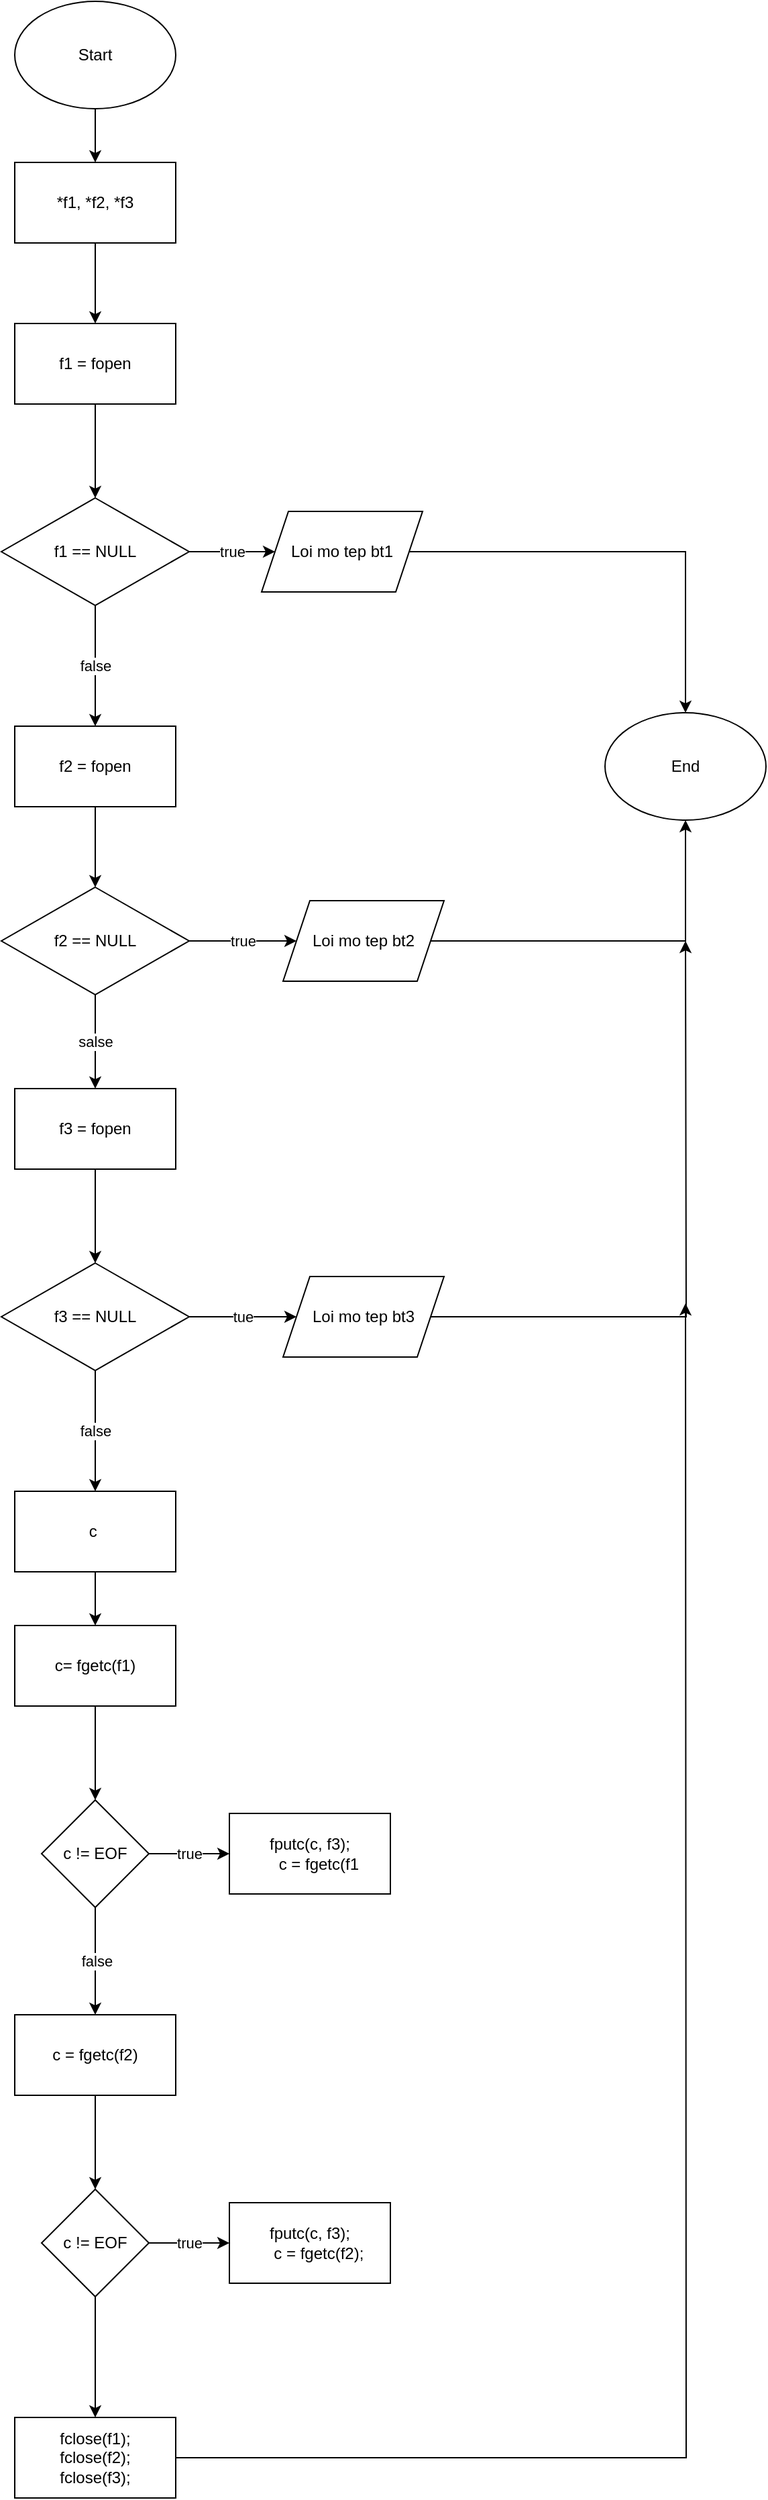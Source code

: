 <mxfile version="22.1.5" type="device">
  <diagram name="Trang-1" id="081wRvoncKyzu1a4hU9T">
    <mxGraphModel dx="1006" dy="559" grid="1" gridSize="10" guides="1" tooltips="1" connect="1" arrows="1" fold="1" page="1" pageScale="1" pageWidth="827" pageHeight="1169" math="0" shadow="0">
      <root>
        <mxCell id="0" />
        <mxCell id="1" parent="0" />
        <mxCell id="_wGVl-IyUzHS647cZABr-3" value="" style="edgeStyle=orthogonalEdgeStyle;rounded=0;orthogonalLoop=1;jettySize=auto;html=1;" edge="1" parent="1" source="_wGVl-IyUzHS647cZABr-1" target="_wGVl-IyUzHS647cZABr-2">
          <mxGeometry relative="1" as="geometry" />
        </mxCell>
        <mxCell id="_wGVl-IyUzHS647cZABr-1" value="Start" style="ellipse;whiteSpace=wrap;html=1;" vertex="1" parent="1">
          <mxGeometry x="230" y="20" width="120" height="80" as="geometry" />
        </mxCell>
        <mxCell id="_wGVl-IyUzHS647cZABr-5" value="" style="edgeStyle=orthogonalEdgeStyle;rounded=0;orthogonalLoop=1;jettySize=auto;html=1;" edge="1" parent="1" source="_wGVl-IyUzHS647cZABr-2" target="_wGVl-IyUzHS647cZABr-4">
          <mxGeometry relative="1" as="geometry" />
        </mxCell>
        <mxCell id="_wGVl-IyUzHS647cZABr-2" value="*f1, *f2, *f3" style="whiteSpace=wrap;html=1;" vertex="1" parent="1">
          <mxGeometry x="230" y="140" width="120" height="60" as="geometry" />
        </mxCell>
        <mxCell id="_wGVl-IyUzHS647cZABr-7" value="" style="edgeStyle=orthogonalEdgeStyle;rounded=0;orthogonalLoop=1;jettySize=auto;html=1;" edge="1" parent="1" source="_wGVl-IyUzHS647cZABr-4" target="_wGVl-IyUzHS647cZABr-6">
          <mxGeometry relative="1" as="geometry" />
        </mxCell>
        <mxCell id="_wGVl-IyUzHS647cZABr-4" value="f1 = fopen" style="whiteSpace=wrap;html=1;" vertex="1" parent="1">
          <mxGeometry x="230" y="260" width="120" height="60" as="geometry" />
        </mxCell>
        <mxCell id="_wGVl-IyUzHS647cZABr-9" value="true" style="edgeStyle=orthogonalEdgeStyle;rounded=0;orthogonalLoop=1;jettySize=auto;html=1;" edge="1" parent="1" source="_wGVl-IyUzHS647cZABr-6" target="_wGVl-IyUzHS647cZABr-8">
          <mxGeometry relative="1" as="geometry" />
        </mxCell>
        <mxCell id="_wGVl-IyUzHS647cZABr-13" value="false" style="edgeStyle=orthogonalEdgeStyle;rounded=0;orthogonalLoop=1;jettySize=auto;html=1;" edge="1" parent="1" source="_wGVl-IyUzHS647cZABr-6" target="_wGVl-IyUzHS647cZABr-12">
          <mxGeometry relative="1" as="geometry" />
        </mxCell>
        <mxCell id="_wGVl-IyUzHS647cZABr-6" value="f1 == NULL" style="rhombus;whiteSpace=wrap;html=1;" vertex="1" parent="1">
          <mxGeometry x="220" y="390" width="140" height="80" as="geometry" />
        </mxCell>
        <mxCell id="_wGVl-IyUzHS647cZABr-11" style="edgeStyle=orthogonalEdgeStyle;rounded=0;orthogonalLoop=1;jettySize=auto;html=1;entryX=0.5;entryY=0;entryDx=0;entryDy=0;" edge="1" parent="1" source="_wGVl-IyUzHS647cZABr-8" target="_wGVl-IyUzHS647cZABr-10">
          <mxGeometry relative="1" as="geometry" />
        </mxCell>
        <mxCell id="_wGVl-IyUzHS647cZABr-8" value="Loi mo tep bt1" style="shape=parallelogram;perimeter=parallelogramPerimeter;whiteSpace=wrap;html=1;fixedSize=1;" vertex="1" parent="1">
          <mxGeometry x="414" y="400" width="120" height="60" as="geometry" />
        </mxCell>
        <mxCell id="_wGVl-IyUzHS647cZABr-10" value="End" style="ellipse;whiteSpace=wrap;html=1;" vertex="1" parent="1">
          <mxGeometry x="670" y="550" width="120" height="80" as="geometry" />
        </mxCell>
        <mxCell id="_wGVl-IyUzHS647cZABr-16" value="" style="edgeStyle=orthogonalEdgeStyle;rounded=0;orthogonalLoop=1;jettySize=auto;html=1;" edge="1" parent="1" source="_wGVl-IyUzHS647cZABr-12" target="_wGVl-IyUzHS647cZABr-15">
          <mxGeometry relative="1" as="geometry" />
        </mxCell>
        <mxCell id="_wGVl-IyUzHS647cZABr-12" value="f2 = fopen" style="whiteSpace=wrap;html=1;" vertex="1" parent="1">
          <mxGeometry x="230" y="560" width="120" height="60" as="geometry" />
        </mxCell>
        <mxCell id="_wGVl-IyUzHS647cZABr-18" value="true" style="edgeStyle=orthogonalEdgeStyle;rounded=0;orthogonalLoop=1;jettySize=auto;html=1;" edge="1" parent="1" source="_wGVl-IyUzHS647cZABr-15" target="_wGVl-IyUzHS647cZABr-17">
          <mxGeometry relative="1" as="geometry" />
        </mxCell>
        <mxCell id="_wGVl-IyUzHS647cZABr-21" value="salse" style="edgeStyle=orthogonalEdgeStyle;rounded=0;orthogonalLoop=1;jettySize=auto;html=1;" edge="1" parent="1" source="_wGVl-IyUzHS647cZABr-15" target="_wGVl-IyUzHS647cZABr-20">
          <mxGeometry relative="1" as="geometry" />
        </mxCell>
        <mxCell id="_wGVl-IyUzHS647cZABr-15" value="f2 == NULL" style="rhombus;whiteSpace=wrap;html=1;" vertex="1" parent="1">
          <mxGeometry x="220" y="680" width="140" height="80" as="geometry" />
        </mxCell>
        <mxCell id="_wGVl-IyUzHS647cZABr-19" style="edgeStyle=orthogonalEdgeStyle;rounded=0;orthogonalLoop=1;jettySize=auto;html=1;" edge="1" parent="1" source="_wGVl-IyUzHS647cZABr-17" target="_wGVl-IyUzHS647cZABr-10">
          <mxGeometry relative="1" as="geometry" />
        </mxCell>
        <mxCell id="_wGVl-IyUzHS647cZABr-17" value="Loi mo tep bt2" style="shape=parallelogram;perimeter=parallelogramPerimeter;whiteSpace=wrap;html=1;fixedSize=1;" vertex="1" parent="1">
          <mxGeometry x="430" y="690" width="120" height="60" as="geometry" />
        </mxCell>
        <mxCell id="_wGVl-IyUzHS647cZABr-23" value="" style="edgeStyle=orthogonalEdgeStyle;rounded=0;orthogonalLoop=1;jettySize=auto;html=1;" edge="1" parent="1" source="_wGVl-IyUzHS647cZABr-20" target="_wGVl-IyUzHS647cZABr-22">
          <mxGeometry relative="1" as="geometry" />
        </mxCell>
        <mxCell id="_wGVl-IyUzHS647cZABr-20" value="f3 = fopen" style="whiteSpace=wrap;html=1;" vertex="1" parent="1">
          <mxGeometry x="230" y="830" width="120" height="60" as="geometry" />
        </mxCell>
        <mxCell id="_wGVl-IyUzHS647cZABr-25" value="tue" style="edgeStyle=orthogonalEdgeStyle;rounded=0;orthogonalLoop=1;jettySize=auto;html=1;" edge="1" parent="1" source="_wGVl-IyUzHS647cZABr-22" target="_wGVl-IyUzHS647cZABr-24">
          <mxGeometry relative="1" as="geometry" />
        </mxCell>
        <mxCell id="_wGVl-IyUzHS647cZABr-28" value="false" style="edgeStyle=orthogonalEdgeStyle;rounded=0;orthogonalLoop=1;jettySize=auto;html=1;" edge="1" parent="1" source="_wGVl-IyUzHS647cZABr-22" target="_wGVl-IyUzHS647cZABr-27">
          <mxGeometry relative="1" as="geometry" />
        </mxCell>
        <mxCell id="_wGVl-IyUzHS647cZABr-22" value="f3 == NULL" style="rhombus;whiteSpace=wrap;html=1;" vertex="1" parent="1">
          <mxGeometry x="220" y="960" width="140" height="80" as="geometry" />
        </mxCell>
        <mxCell id="_wGVl-IyUzHS647cZABr-26" style="edgeStyle=orthogonalEdgeStyle;rounded=0;orthogonalLoop=1;jettySize=auto;html=1;" edge="1" parent="1" source="_wGVl-IyUzHS647cZABr-24">
          <mxGeometry relative="1" as="geometry">
            <mxPoint x="730" y="720" as="targetPoint" />
          </mxGeometry>
        </mxCell>
        <mxCell id="_wGVl-IyUzHS647cZABr-24" value="Loi mo tep bt3" style="shape=parallelogram;perimeter=parallelogramPerimeter;whiteSpace=wrap;html=1;fixedSize=1;" vertex="1" parent="1">
          <mxGeometry x="430" y="970" width="120" height="60" as="geometry" />
        </mxCell>
        <mxCell id="_wGVl-IyUzHS647cZABr-30" value="" style="edgeStyle=orthogonalEdgeStyle;rounded=0;orthogonalLoop=1;jettySize=auto;html=1;" edge="1" parent="1" source="_wGVl-IyUzHS647cZABr-27" target="_wGVl-IyUzHS647cZABr-29">
          <mxGeometry relative="1" as="geometry" />
        </mxCell>
        <mxCell id="_wGVl-IyUzHS647cZABr-27" value="c&amp;nbsp;" style="whiteSpace=wrap;html=1;" vertex="1" parent="1">
          <mxGeometry x="230" y="1130" width="120" height="60" as="geometry" />
        </mxCell>
        <mxCell id="_wGVl-IyUzHS647cZABr-32" value="" style="edgeStyle=orthogonalEdgeStyle;rounded=0;orthogonalLoop=1;jettySize=auto;html=1;" edge="1" parent="1" source="_wGVl-IyUzHS647cZABr-29" target="_wGVl-IyUzHS647cZABr-31">
          <mxGeometry relative="1" as="geometry" />
        </mxCell>
        <mxCell id="_wGVl-IyUzHS647cZABr-29" value="c= fgetc(f1)" style="whiteSpace=wrap;html=1;" vertex="1" parent="1">
          <mxGeometry x="230" y="1230" width="120" height="60" as="geometry" />
        </mxCell>
        <mxCell id="_wGVl-IyUzHS647cZABr-34" value="true" style="edgeStyle=orthogonalEdgeStyle;rounded=0;orthogonalLoop=1;jettySize=auto;html=1;" edge="1" parent="1" source="_wGVl-IyUzHS647cZABr-31" target="_wGVl-IyUzHS647cZABr-33">
          <mxGeometry relative="1" as="geometry" />
        </mxCell>
        <mxCell id="_wGVl-IyUzHS647cZABr-36" value="false" style="edgeStyle=orthogonalEdgeStyle;rounded=0;orthogonalLoop=1;jettySize=auto;html=1;" edge="1" parent="1" source="_wGVl-IyUzHS647cZABr-31">
          <mxGeometry relative="1" as="geometry">
            <mxPoint x="290" y="1520" as="targetPoint" />
          </mxGeometry>
        </mxCell>
        <mxCell id="_wGVl-IyUzHS647cZABr-31" value="c != EOF" style="rhombus;whiteSpace=wrap;html=1;" vertex="1" parent="1">
          <mxGeometry x="250" y="1360" width="80" height="80" as="geometry" />
        </mxCell>
        <mxCell id="_wGVl-IyUzHS647cZABr-33" value="fputc(c, f3);&#xa;    c = fgetc(f1" style="whiteSpace=wrap;html=1;" vertex="1" parent="1">
          <mxGeometry x="390" y="1370" width="120" height="60" as="geometry" />
        </mxCell>
        <mxCell id="_wGVl-IyUzHS647cZABr-39" value="" style="edgeStyle=orthogonalEdgeStyle;rounded=0;orthogonalLoop=1;jettySize=auto;html=1;" edge="1" parent="1" source="_wGVl-IyUzHS647cZABr-37" target="_wGVl-IyUzHS647cZABr-38">
          <mxGeometry relative="1" as="geometry" />
        </mxCell>
        <mxCell id="_wGVl-IyUzHS647cZABr-37" value="c = fgetc(f2)" style="rounded=0;whiteSpace=wrap;html=1;" vertex="1" parent="1">
          <mxGeometry x="230" y="1520" width="120" height="60" as="geometry" />
        </mxCell>
        <mxCell id="_wGVl-IyUzHS647cZABr-43" value="true" style="edgeStyle=orthogonalEdgeStyle;rounded=0;orthogonalLoop=1;jettySize=auto;html=1;" edge="1" parent="1" source="_wGVl-IyUzHS647cZABr-38" target="_wGVl-IyUzHS647cZABr-42">
          <mxGeometry relative="1" as="geometry" />
        </mxCell>
        <mxCell id="_wGVl-IyUzHS647cZABr-45" value="" style="edgeStyle=orthogonalEdgeStyle;rounded=0;orthogonalLoop=1;jettySize=auto;html=1;" edge="1" parent="1" source="_wGVl-IyUzHS647cZABr-38" target="_wGVl-IyUzHS647cZABr-44">
          <mxGeometry relative="1" as="geometry" />
        </mxCell>
        <mxCell id="_wGVl-IyUzHS647cZABr-38" value="c != EOF" style="rhombus;whiteSpace=wrap;html=1;rounded=0;" vertex="1" parent="1">
          <mxGeometry x="250" y="1650" width="80" height="80" as="geometry" />
        </mxCell>
        <mxCell id="_wGVl-IyUzHS647cZABr-42" value="fputc(c, f3);&#xa;    c = fgetc(f2);" style="whiteSpace=wrap;html=1;rounded=0;" vertex="1" parent="1">
          <mxGeometry x="390" y="1660" width="120" height="60" as="geometry" />
        </mxCell>
        <mxCell id="_wGVl-IyUzHS647cZABr-48" style="edgeStyle=orthogonalEdgeStyle;rounded=0;orthogonalLoop=1;jettySize=auto;html=1;" edge="1" parent="1" source="_wGVl-IyUzHS647cZABr-44">
          <mxGeometry relative="1" as="geometry">
            <mxPoint x="730" y="990" as="targetPoint" />
          </mxGeometry>
        </mxCell>
        <mxCell id="_wGVl-IyUzHS647cZABr-44" value="fclose(f1);&#xa;fclose(f2);&#xa;fclose(f3);" style="whiteSpace=wrap;html=1;rounded=0;" vertex="1" parent="1">
          <mxGeometry x="230" y="1820" width="120" height="60" as="geometry" />
        </mxCell>
      </root>
    </mxGraphModel>
  </diagram>
</mxfile>
